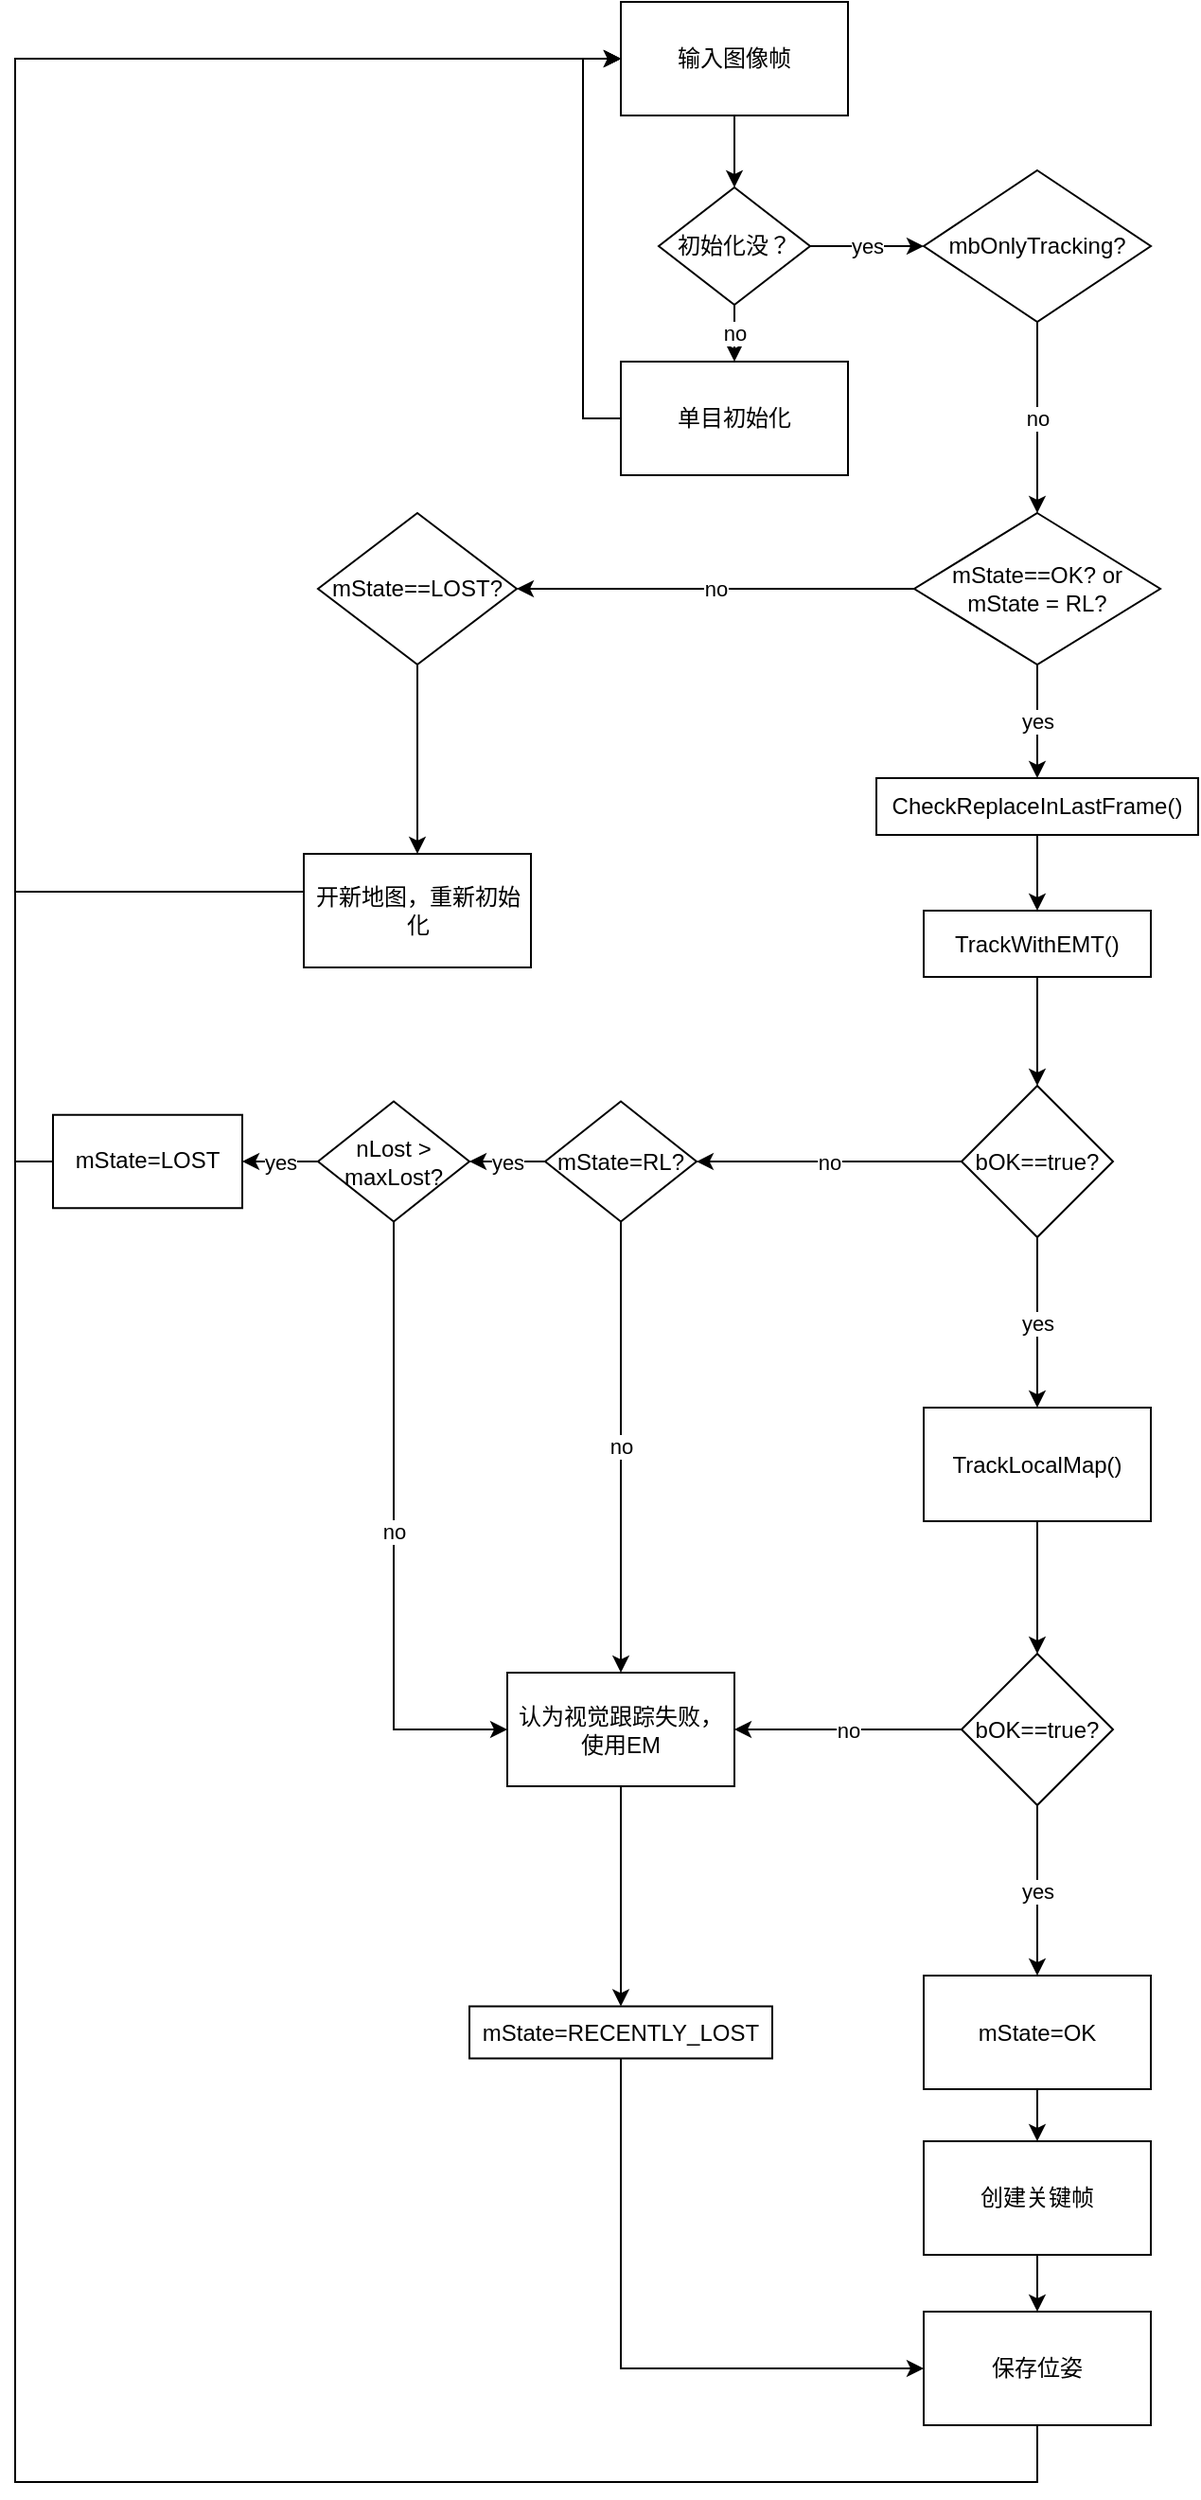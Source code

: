 <mxfile version="21.5.0" type="github">
  <diagram name="第 1 页" id="G7Pcc6TmtywT6FfzIDnz">
    <mxGraphModel dx="1388" dy="348" grid="1" gridSize="10" guides="1" tooltips="1" connect="1" arrows="1" fold="1" page="1" pageScale="1" pageWidth="827" pageHeight="1169" math="0" shadow="0">
      <root>
        <mxCell id="0" />
        <mxCell id="1" parent="0" />
        <mxCell id="dJ3r20oSfNjcnPTVrFt8-3" value="" style="edgeStyle=orthogonalEdgeStyle;rounded=0;orthogonalLoop=1;jettySize=auto;html=1;" edge="1" parent="1" source="dJ3r20oSfNjcnPTVrFt8-1" target="dJ3r20oSfNjcnPTVrFt8-2">
          <mxGeometry relative="1" as="geometry" />
        </mxCell>
        <mxCell id="dJ3r20oSfNjcnPTVrFt8-1" value="输入图像帧" style="rounded=0;whiteSpace=wrap;html=1;" vertex="1" parent="1">
          <mxGeometry x="240" y="50" width="120" height="60" as="geometry" />
        </mxCell>
        <mxCell id="dJ3r20oSfNjcnPTVrFt8-5" value="no" style="edgeStyle=orthogonalEdgeStyle;rounded=0;orthogonalLoop=1;jettySize=auto;html=1;" edge="1" parent="1" source="dJ3r20oSfNjcnPTVrFt8-2" target="dJ3r20oSfNjcnPTVrFt8-4">
          <mxGeometry relative="1" as="geometry" />
        </mxCell>
        <mxCell id="dJ3r20oSfNjcnPTVrFt8-10" value="yes" style="edgeStyle=orthogonalEdgeStyle;rounded=0;orthogonalLoop=1;jettySize=auto;html=1;" edge="1" parent="1" source="dJ3r20oSfNjcnPTVrFt8-2" target="dJ3r20oSfNjcnPTVrFt8-9">
          <mxGeometry relative="1" as="geometry" />
        </mxCell>
        <mxCell id="dJ3r20oSfNjcnPTVrFt8-2" value="初始化没？" style="rhombus;whiteSpace=wrap;html=1;rounded=0;" vertex="1" parent="1">
          <mxGeometry x="260" y="148" width="80" height="62" as="geometry" />
        </mxCell>
        <mxCell id="dJ3r20oSfNjcnPTVrFt8-6" style="edgeStyle=orthogonalEdgeStyle;rounded=0;orthogonalLoop=1;jettySize=auto;html=1;exitX=0;exitY=0.5;exitDx=0;exitDy=0;entryX=0;entryY=0.5;entryDx=0;entryDy=0;" edge="1" parent="1" source="dJ3r20oSfNjcnPTVrFt8-4" target="dJ3r20oSfNjcnPTVrFt8-1">
          <mxGeometry relative="1" as="geometry">
            <mxPoint x="200" y="190" as="targetPoint" />
          </mxGeometry>
        </mxCell>
        <mxCell id="dJ3r20oSfNjcnPTVrFt8-4" value="单目初始化" style="whiteSpace=wrap;html=1;rounded=0;" vertex="1" parent="1">
          <mxGeometry x="240" y="240" width="120" height="60" as="geometry" />
        </mxCell>
        <mxCell id="dJ3r20oSfNjcnPTVrFt8-12" value="no" style="edgeStyle=orthogonalEdgeStyle;rounded=0;orthogonalLoop=1;jettySize=auto;html=1;" edge="1" parent="1" source="dJ3r20oSfNjcnPTVrFt8-9" target="dJ3r20oSfNjcnPTVrFt8-11">
          <mxGeometry relative="1" as="geometry" />
        </mxCell>
        <mxCell id="dJ3r20oSfNjcnPTVrFt8-9" value="mbOnlyTracking?" style="rhombus;whiteSpace=wrap;html=1;rounded=0;" vertex="1" parent="1">
          <mxGeometry x="400" y="139" width="120" height="80" as="geometry" />
        </mxCell>
        <mxCell id="dJ3r20oSfNjcnPTVrFt8-14" value="yes" style="edgeStyle=orthogonalEdgeStyle;rounded=0;orthogonalLoop=1;jettySize=auto;html=1;" edge="1" parent="1" source="dJ3r20oSfNjcnPTVrFt8-11" target="dJ3r20oSfNjcnPTVrFt8-13">
          <mxGeometry relative="1" as="geometry" />
        </mxCell>
        <mxCell id="dJ3r20oSfNjcnPTVrFt8-42" value="no" style="edgeStyle=orthogonalEdgeStyle;rounded=0;orthogonalLoop=1;jettySize=auto;html=1;entryX=1;entryY=0.5;entryDx=0;entryDy=0;" edge="1" parent="1" source="dJ3r20oSfNjcnPTVrFt8-11" target="dJ3r20oSfNjcnPTVrFt8-59">
          <mxGeometry relative="1" as="geometry">
            <mxPoint x="290" y="360" as="targetPoint" />
          </mxGeometry>
        </mxCell>
        <mxCell id="dJ3r20oSfNjcnPTVrFt8-11" value="mState==OK? or&lt;br&gt;mState = RL?" style="rhombus;whiteSpace=wrap;html=1;rounded=0;" vertex="1" parent="1">
          <mxGeometry x="395" y="320" width="130" height="80" as="geometry" />
        </mxCell>
        <mxCell id="dJ3r20oSfNjcnPTVrFt8-16" value="" style="edgeStyle=orthogonalEdgeStyle;rounded=0;orthogonalLoop=1;jettySize=auto;html=1;" edge="1" parent="1" source="dJ3r20oSfNjcnPTVrFt8-13" target="dJ3r20oSfNjcnPTVrFt8-15">
          <mxGeometry relative="1" as="geometry" />
        </mxCell>
        <mxCell id="dJ3r20oSfNjcnPTVrFt8-13" value="CheckReplaceInLastFrame()" style="whiteSpace=wrap;html=1;rounded=0;" vertex="1" parent="1">
          <mxGeometry x="375" y="460" width="170" height="30" as="geometry" />
        </mxCell>
        <mxCell id="dJ3r20oSfNjcnPTVrFt8-18" value="" style="edgeStyle=orthogonalEdgeStyle;rounded=0;orthogonalLoop=1;jettySize=auto;html=1;" edge="1" parent="1" source="dJ3r20oSfNjcnPTVrFt8-15" target="dJ3r20oSfNjcnPTVrFt8-17">
          <mxGeometry relative="1" as="geometry" />
        </mxCell>
        <mxCell id="dJ3r20oSfNjcnPTVrFt8-15" value="TrackWithEMT()" style="whiteSpace=wrap;html=1;rounded=0;" vertex="1" parent="1">
          <mxGeometry x="400" y="530" width="120" height="35" as="geometry" />
        </mxCell>
        <mxCell id="dJ3r20oSfNjcnPTVrFt8-20" value="yes" style="edgeStyle=orthogonalEdgeStyle;rounded=0;orthogonalLoop=1;jettySize=auto;html=1;" edge="1" parent="1" source="dJ3r20oSfNjcnPTVrFt8-17" target="dJ3r20oSfNjcnPTVrFt8-19">
          <mxGeometry relative="1" as="geometry" />
        </mxCell>
        <mxCell id="dJ3r20oSfNjcnPTVrFt8-65" value="no" style="edgeStyle=orthogonalEdgeStyle;rounded=0;orthogonalLoop=1;jettySize=auto;html=1;" edge="1" parent="1" source="dJ3r20oSfNjcnPTVrFt8-17" target="dJ3r20oSfNjcnPTVrFt8-64">
          <mxGeometry relative="1" as="geometry" />
        </mxCell>
        <mxCell id="dJ3r20oSfNjcnPTVrFt8-17" value="bOK==true?" style="rhombus;whiteSpace=wrap;html=1;rounded=0;" vertex="1" parent="1">
          <mxGeometry x="420" y="622.5" width="80" height="80" as="geometry" />
        </mxCell>
        <mxCell id="dJ3r20oSfNjcnPTVrFt8-22" value="" style="edgeStyle=orthogonalEdgeStyle;rounded=0;orthogonalLoop=1;jettySize=auto;html=1;" edge="1" parent="1" source="dJ3r20oSfNjcnPTVrFt8-19" target="dJ3r20oSfNjcnPTVrFt8-21">
          <mxGeometry relative="1" as="geometry" />
        </mxCell>
        <mxCell id="dJ3r20oSfNjcnPTVrFt8-19" value="TrackLocalMap()" style="whiteSpace=wrap;html=1;rounded=0;" vertex="1" parent="1">
          <mxGeometry x="400" y="792.5" width="120" height="60" as="geometry" />
        </mxCell>
        <mxCell id="dJ3r20oSfNjcnPTVrFt8-24" value="yes" style="edgeStyle=orthogonalEdgeStyle;rounded=0;orthogonalLoop=1;jettySize=auto;html=1;" edge="1" parent="1" source="dJ3r20oSfNjcnPTVrFt8-21" target="dJ3r20oSfNjcnPTVrFt8-23">
          <mxGeometry relative="1" as="geometry" />
        </mxCell>
        <mxCell id="dJ3r20oSfNjcnPTVrFt8-29" value="no" style="edgeStyle=orthogonalEdgeStyle;rounded=0;orthogonalLoop=1;jettySize=auto;html=1;" edge="1" parent="1" source="dJ3r20oSfNjcnPTVrFt8-21" target="dJ3r20oSfNjcnPTVrFt8-28">
          <mxGeometry relative="1" as="geometry" />
        </mxCell>
        <mxCell id="dJ3r20oSfNjcnPTVrFt8-21" value="bOK==true?" style="rhombus;whiteSpace=wrap;html=1;rounded=0;" vertex="1" parent="1">
          <mxGeometry x="420" y="922.5" width="80" height="80" as="geometry" />
        </mxCell>
        <mxCell id="dJ3r20oSfNjcnPTVrFt8-37" value="" style="edgeStyle=orthogonalEdgeStyle;rounded=0;orthogonalLoop=1;jettySize=auto;html=1;" edge="1" parent="1" source="dJ3r20oSfNjcnPTVrFt8-23" target="dJ3r20oSfNjcnPTVrFt8-36">
          <mxGeometry relative="1" as="geometry" />
        </mxCell>
        <mxCell id="dJ3r20oSfNjcnPTVrFt8-23" value="mState=OK" style="whiteSpace=wrap;html=1;rounded=0;" vertex="1" parent="1">
          <mxGeometry x="400" y="1092.5" width="120" height="60" as="geometry" />
        </mxCell>
        <mxCell id="dJ3r20oSfNjcnPTVrFt8-27" style="edgeStyle=orthogonalEdgeStyle;rounded=0;orthogonalLoop=1;jettySize=auto;html=1;exitX=0.5;exitY=1;exitDx=0;exitDy=0;entryX=0;entryY=0.5;entryDx=0;entryDy=0;" edge="1" parent="1" source="dJ3r20oSfNjcnPTVrFt8-25" target="dJ3r20oSfNjcnPTVrFt8-1">
          <mxGeometry relative="1" as="geometry">
            <mxPoint x="100" y="820" as="targetPoint" />
            <Array as="points">
              <mxPoint x="460" y="1360" />
              <mxPoint x="-80" y="1360" />
              <mxPoint x="-80" y="80" />
            </Array>
          </mxGeometry>
        </mxCell>
        <mxCell id="dJ3r20oSfNjcnPTVrFt8-25" value="保存位姿" style="whiteSpace=wrap;html=1;rounded=0;" vertex="1" parent="1">
          <mxGeometry x="400" y="1270" width="120" height="60" as="geometry" />
        </mxCell>
        <mxCell id="dJ3r20oSfNjcnPTVrFt8-31" value="" style="edgeStyle=orthogonalEdgeStyle;rounded=0;orthogonalLoop=1;jettySize=auto;html=1;" edge="1" parent="1" source="dJ3r20oSfNjcnPTVrFt8-28" target="dJ3r20oSfNjcnPTVrFt8-30">
          <mxGeometry relative="1" as="geometry" />
        </mxCell>
        <mxCell id="dJ3r20oSfNjcnPTVrFt8-28" value="认为视觉跟踪失败，使用EM" style="whiteSpace=wrap;html=1;rounded=0;" vertex="1" parent="1">
          <mxGeometry x="180" y="932.5" width="120" height="60" as="geometry" />
        </mxCell>
        <mxCell id="dJ3r20oSfNjcnPTVrFt8-39" style="edgeStyle=orthogonalEdgeStyle;rounded=0;orthogonalLoop=1;jettySize=auto;html=1;exitX=0.5;exitY=1;exitDx=0;exitDy=0;entryX=0;entryY=0.5;entryDx=0;entryDy=0;" edge="1" parent="1" source="dJ3r20oSfNjcnPTVrFt8-30" target="dJ3r20oSfNjcnPTVrFt8-25">
          <mxGeometry relative="1" as="geometry" />
        </mxCell>
        <mxCell id="dJ3r20oSfNjcnPTVrFt8-30" value="mState=RECENTLY_LOST" style="whiteSpace=wrap;html=1;rounded=0;" vertex="1" parent="1">
          <mxGeometry x="160" y="1108.75" width="160" height="27.5" as="geometry" />
        </mxCell>
        <mxCell id="dJ3r20oSfNjcnPTVrFt8-38" value="" style="edgeStyle=orthogonalEdgeStyle;rounded=0;orthogonalLoop=1;jettySize=auto;html=1;" edge="1" parent="1" source="dJ3r20oSfNjcnPTVrFt8-36" target="dJ3r20oSfNjcnPTVrFt8-25">
          <mxGeometry relative="1" as="geometry" />
        </mxCell>
        <mxCell id="dJ3r20oSfNjcnPTVrFt8-36" value="创建关键帧" style="rounded=0;whiteSpace=wrap;html=1;" vertex="1" parent="1">
          <mxGeometry x="400" y="1180" width="120" height="60" as="geometry" />
        </mxCell>
        <mxCell id="dJ3r20oSfNjcnPTVrFt8-62" value="" style="edgeStyle=orthogonalEdgeStyle;rounded=0;orthogonalLoop=1;jettySize=auto;html=1;" edge="1" parent="1" source="dJ3r20oSfNjcnPTVrFt8-59" target="dJ3r20oSfNjcnPTVrFt8-61">
          <mxGeometry relative="1" as="geometry" />
        </mxCell>
        <mxCell id="dJ3r20oSfNjcnPTVrFt8-59" value="mState==LOST?" style="rhombus;whiteSpace=wrap;html=1;rounded=0;" vertex="1" parent="1">
          <mxGeometry x="80" y="320" width="105" height="80" as="geometry" />
        </mxCell>
        <mxCell id="dJ3r20oSfNjcnPTVrFt8-63" style="edgeStyle=orthogonalEdgeStyle;rounded=0;orthogonalLoop=1;jettySize=auto;html=1;exitX=0;exitY=0.5;exitDx=0;exitDy=0;entryX=0;entryY=0.5;entryDx=0;entryDy=0;" edge="1" parent="1" source="dJ3r20oSfNjcnPTVrFt8-61" target="dJ3r20oSfNjcnPTVrFt8-1">
          <mxGeometry relative="1" as="geometry">
            <Array as="points">
              <mxPoint x="-80" y="520" />
              <mxPoint x="-80" y="80" />
            </Array>
          </mxGeometry>
        </mxCell>
        <mxCell id="dJ3r20oSfNjcnPTVrFt8-61" value="开新地图，重新初始化" style="whiteSpace=wrap;html=1;rounded=0;" vertex="1" parent="1">
          <mxGeometry x="72.5" y="500" width="120" height="60" as="geometry" />
        </mxCell>
        <mxCell id="dJ3r20oSfNjcnPTVrFt8-67" value="no" style="edgeStyle=orthogonalEdgeStyle;rounded=0;orthogonalLoop=1;jettySize=auto;html=1;exitX=0.5;exitY=1;exitDx=0;exitDy=0;" edge="1" parent="1" source="dJ3r20oSfNjcnPTVrFt8-64" target="dJ3r20oSfNjcnPTVrFt8-28">
          <mxGeometry relative="1" as="geometry" />
        </mxCell>
        <mxCell id="dJ3r20oSfNjcnPTVrFt8-69" value="yes" style="edgeStyle=orthogonalEdgeStyle;rounded=0;orthogonalLoop=1;jettySize=auto;html=1;" edge="1" parent="1" source="dJ3r20oSfNjcnPTVrFt8-64" target="dJ3r20oSfNjcnPTVrFt8-68">
          <mxGeometry relative="1" as="geometry" />
        </mxCell>
        <mxCell id="dJ3r20oSfNjcnPTVrFt8-64" value="mState=RL?" style="rhombus;whiteSpace=wrap;html=1;rounded=0;" vertex="1" parent="1">
          <mxGeometry x="200" y="630.75" width="80" height="63.5" as="geometry" />
        </mxCell>
        <mxCell id="dJ3r20oSfNjcnPTVrFt8-73" value="yes" style="edgeStyle=orthogonalEdgeStyle;rounded=0;orthogonalLoop=1;jettySize=auto;html=1;" edge="1" parent="1" source="dJ3r20oSfNjcnPTVrFt8-68" target="dJ3r20oSfNjcnPTVrFt8-71">
          <mxGeometry relative="1" as="geometry" />
        </mxCell>
        <mxCell id="dJ3r20oSfNjcnPTVrFt8-75" value="no" style="edgeStyle=orthogonalEdgeStyle;rounded=0;orthogonalLoop=1;jettySize=auto;html=1;exitX=0.5;exitY=1;exitDx=0;exitDy=0;entryX=0;entryY=0.5;entryDx=0;entryDy=0;" edge="1" parent="1" source="dJ3r20oSfNjcnPTVrFt8-68" target="dJ3r20oSfNjcnPTVrFt8-28">
          <mxGeometry relative="1" as="geometry" />
        </mxCell>
        <mxCell id="dJ3r20oSfNjcnPTVrFt8-68" value="nLost &amp;gt; maxLost?" style="rhombus;whiteSpace=wrap;html=1;rounded=0;" vertex="1" parent="1">
          <mxGeometry x="80" y="630.75" width="80" height="63.5" as="geometry" />
        </mxCell>
        <mxCell id="dJ3r20oSfNjcnPTVrFt8-74" style="edgeStyle=orthogonalEdgeStyle;rounded=0;orthogonalLoop=1;jettySize=auto;html=1;exitX=0;exitY=0.5;exitDx=0;exitDy=0;entryX=0;entryY=0.5;entryDx=0;entryDy=0;" edge="1" parent="1" source="dJ3r20oSfNjcnPTVrFt8-71" target="dJ3r20oSfNjcnPTVrFt8-1">
          <mxGeometry relative="1" as="geometry">
            <Array as="points">
              <mxPoint x="-80" y="663" />
              <mxPoint x="-80" y="80" />
            </Array>
          </mxGeometry>
        </mxCell>
        <mxCell id="dJ3r20oSfNjcnPTVrFt8-71" value="mState=LOST" style="rounded=0;whiteSpace=wrap;html=1;" vertex="1" parent="1">
          <mxGeometry x="-60" y="637.87" width="100" height="49.25" as="geometry" />
        </mxCell>
      </root>
    </mxGraphModel>
  </diagram>
</mxfile>
